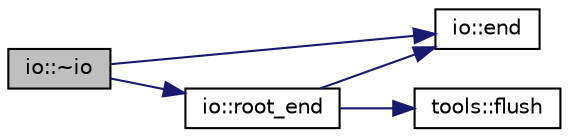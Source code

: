 digraph "io::~io"
{
 // INTERACTIVE_SVG=YES
 // LATEX_PDF_SIZE
  edge [fontname="Helvetica",fontsize="10",labelfontname="Helvetica",labelfontsize="10"];
  node [fontname="Helvetica",fontsize="10",shape=record];
  rankdir="LR";
  Node1 [label="io::~io",height=0.2,width=0.4,color="black", fillcolor="grey75", style="filled", fontcolor="black",tooltip="Destructor for the io class."];
  Node1 -> Node2 [color="midnightblue",fontsize="10",style="solid",fontname="Helvetica"];
  Node2 [label="io::end",height=0.2,width=0.4,color="black", fillcolor="white", style="filled",URL="$classio.html#a65ca69ec5f12d0f3a463396bcff84d77",tooltip="Ends the current I/O session, closing any open files."];
  Node1 -> Node3 [color="midnightblue",fontsize="10",style="solid",fontname="Helvetica"];
  Node3 [label="io::root_end",height=0.2,width=0.4,color="black", fillcolor="white", style="filled",URL="$classio.html#a1c994985d2405202c19fb391cc43a5de",tooltip="Finalizes ROOT file processing, closing any ROOT files opened by root_begin."];
  Node3 -> Node2 [color="midnightblue",fontsize="10",style="solid",fontname="Helvetica"];
  Node3 -> Node4 [color="midnightblue",fontsize="10",style="solid",fontname="Helvetica"];
  Node4 [label="tools::flush",height=0.2,width=0.4,color="black", fillcolor="white", style="filled",URL="$classtools.html#abce97603aeadeaa04fa6c6ff6c721eda",tooltip="Empties a vector and all objects it points to."];
}
